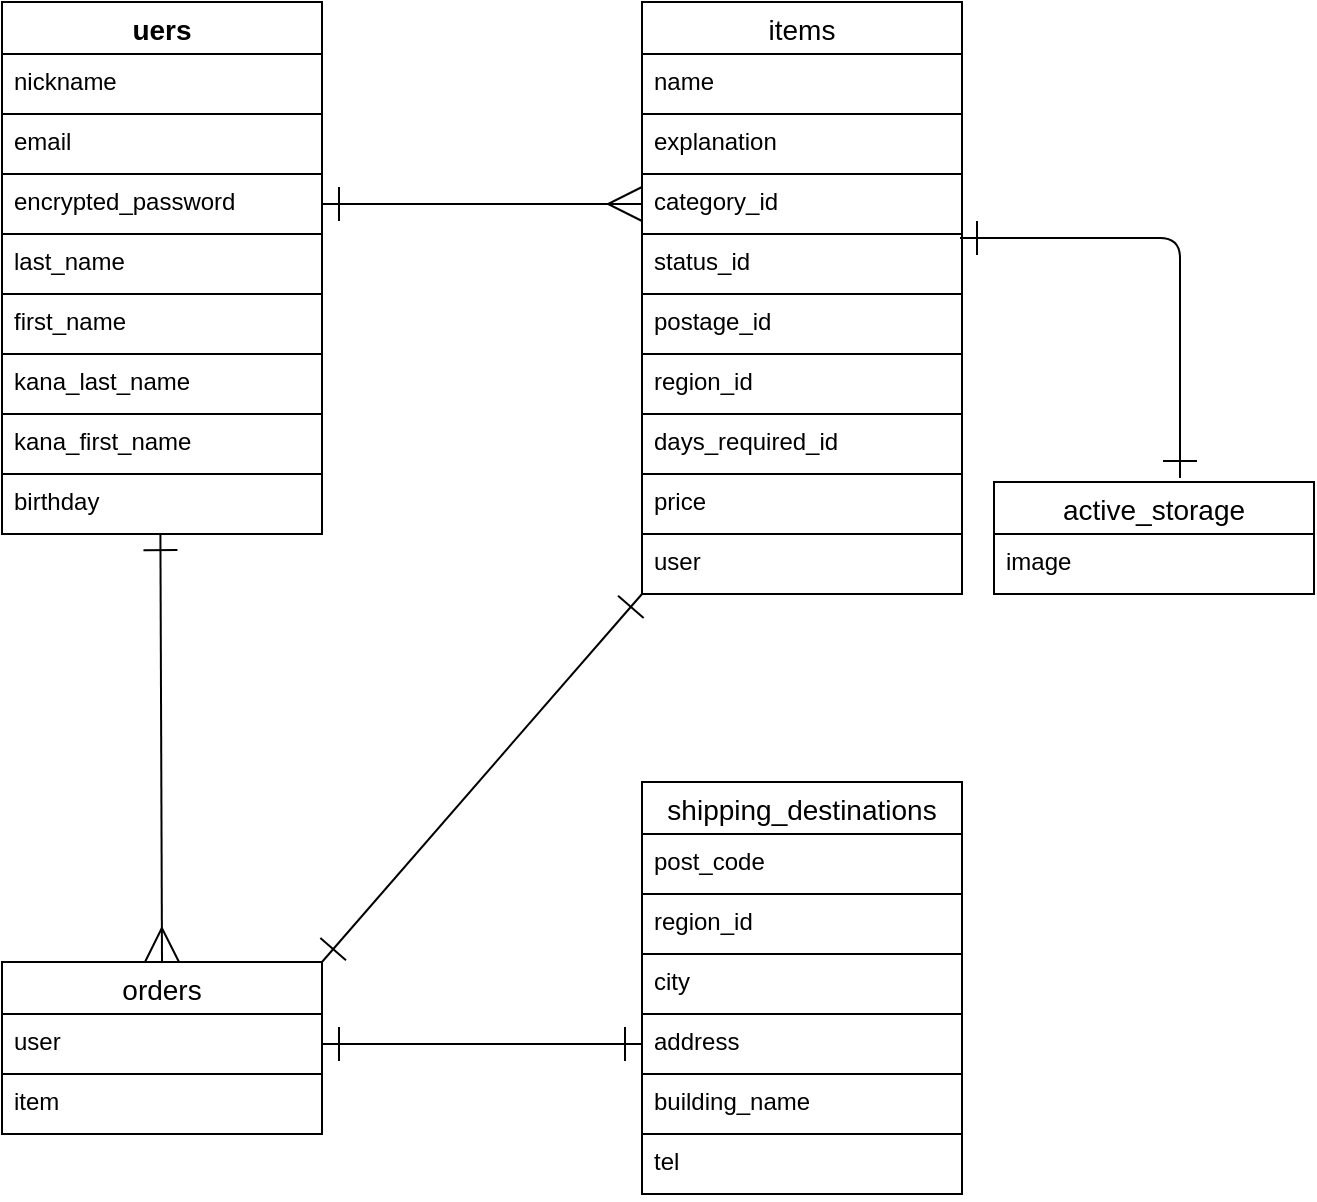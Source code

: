 <mxfile>
    <diagram id="xakIf_HhrHzDTYT9Zyz0" name="ページ1">
        <mxGraphModel dx="910" dy="650" grid="1" gridSize="10" guides="1" tooltips="1" connect="1" arrows="1" fold="1" page="1" pageScale="1" pageWidth="827" pageHeight="1169" background="#ffffff" math="0" shadow="0">
            <root>
                <mxCell id="0"/>
                <mxCell id="1" parent="0"/>
                <mxCell id="54" value="uers" style="swimlane;fontStyle=1;childLayout=stackLayout;horizontal=1;startSize=26;horizontalStack=0;resizeParent=1;resizeParentMax=0;resizeLast=0;collapsible=1;marginBottom=0;align=center;fontSize=14;fontColor=#000000;labelBackgroundColor=#FFFFFF;strokeColor=#000000;" parent="1" vertex="1">
                    <mxGeometry x="121" y="82" width="160" height="266" as="geometry">
                        <mxRectangle x="40" y="60" width="60" height="26" as="alternateBounds"/>
                    </mxGeometry>
                </mxCell>
                <mxCell id="56" value="nickname" style="text;strokeColor=#000000;fillColor=none;spacingLeft=4;spacingRight=4;overflow=hidden;rotatable=0;points=[[0,0.5],[1,0.5]];portConstraint=eastwest;fontSize=12;fontColor=#000000;labelBackgroundColor=#FFFFFF;" parent="54" vertex="1">
                    <mxGeometry y="26" width="160" height="30" as="geometry"/>
                </mxCell>
                <mxCell id="55" value="email" style="text;strokeColor=#000000;fillColor=none;spacingLeft=4;spacingRight=4;overflow=hidden;rotatable=0;points=[[0,0.5],[1,0.5]];portConstraint=eastwest;fontSize=12;fontColor=#000000;labelBackgroundColor=#FFFFFF;" parent="54" vertex="1">
                    <mxGeometry y="56" width="160" height="30" as="geometry"/>
                </mxCell>
                <mxCell id="57" value="encrypted_password" style="text;strokeColor=#000000;fillColor=none;spacingLeft=4;spacingRight=4;overflow=hidden;rotatable=0;points=[[0,0.5],[1,0.5]];portConstraint=eastwest;fontSize=12;fontColor=#000000;labelBackgroundColor=#FFFFFF;" parent="54" vertex="1">
                    <mxGeometry y="86" width="160" height="30" as="geometry"/>
                </mxCell>
                <mxCell id="97" value="last_name" style="text;spacingLeft=4;spacingRight=4;overflow=hidden;rotatable=0;points=[[0,0.5],[1,0.5]];portConstraint=eastwest;fontSize=12;fontColor=#000000;labelBackgroundColor=#FFFFFF;strokeColor=#000000;" parent="54" vertex="1">
                    <mxGeometry y="116" width="160" height="30" as="geometry"/>
                </mxCell>
                <mxCell id="99" value="first_name" style="text;strokeColor=#000000;fillColor=none;spacingLeft=4;spacingRight=4;overflow=hidden;rotatable=0;points=[[0,0.5],[1,0.5]];portConstraint=eastwest;fontSize=12;fontColor=#000000;labelBackgroundColor=#FFFFFF;" parent="54" vertex="1">
                    <mxGeometry y="146" width="160" height="30" as="geometry"/>
                </mxCell>
                <mxCell id="100" value="kana_last_name" style="text;strokeColor=#000000;fillColor=none;spacingLeft=4;spacingRight=4;overflow=hidden;rotatable=0;points=[[0,0.5],[1,0.5]];portConstraint=eastwest;fontSize=12;fontColor=#000000;labelBackgroundColor=#FFFFFF;" parent="54" vertex="1">
                    <mxGeometry y="176" width="160" height="30" as="geometry"/>
                </mxCell>
                <mxCell id="101" value="kana_first_name" style="text;strokeColor=#000000;fillColor=none;spacingLeft=4;spacingRight=4;overflow=hidden;rotatable=0;points=[[0,0.5],[1,0.5]];portConstraint=eastwest;fontSize=12;fontColor=#000000;labelBackgroundColor=#FFFFFF;" parent="54" vertex="1">
                    <mxGeometry y="206" width="160" height="30" as="geometry"/>
                </mxCell>
                <mxCell id="105" value="birthday" style="text;strokeColor=#000000;fillColor=none;spacingLeft=4;spacingRight=4;overflow=hidden;rotatable=0;points=[[0,0.5],[1,0.5]];portConstraint=eastwest;fontSize=12;fontColor=#000000;labelBackgroundColor=#FFFFFF;" parent="54" vertex="1">
                    <mxGeometry y="236" width="160" height="30" as="geometry"/>
                </mxCell>
                <mxCell id="71" value="items" style="swimlane;fontStyle=0;childLayout=stackLayout;horizontal=1;startSize=26;horizontalStack=0;resizeParent=1;resizeParentMax=0;resizeLast=0;collapsible=1;marginBottom=0;align=center;fontSize=14;fontColor=#000000;labelBackgroundColor=#FFFFFF;strokeColor=#000000;" parent="1" vertex="1">
                    <mxGeometry x="441" y="82" width="160" height="296" as="geometry"/>
                </mxCell>
                <mxCell id="72" value="name" style="text;strokeColor=#000000;fillColor=none;spacingLeft=4;spacingRight=4;overflow=hidden;rotatable=0;points=[[0,0.5],[1,0.5]];portConstraint=eastwest;fontSize=12;fontColor=#000000;labelBackgroundColor=#FFFFFF;" parent="71" vertex="1">
                    <mxGeometry y="26" width="160" height="30" as="geometry"/>
                </mxCell>
                <mxCell id="73" value="explanation" style="text;strokeColor=#000000;fillColor=none;spacingLeft=4;spacingRight=4;overflow=hidden;rotatable=0;points=[[0,0.5],[1,0.5]];portConstraint=eastwest;fontSize=12;fontColor=#000000;labelBackgroundColor=#FFFFFF;" parent="71" vertex="1">
                    <mxGeometry y="56" width="160" height="30" as="geometry"/>
                </mxCell>
                <mxCell id="74" value="category_id" style="text;strokeColor=#000000;fillColor=none;spacingLeft=4;spacingRight=4;overflow=hidden;rotatable=0;points=[[0,0.5],[1,0.5]];portConstraint=eastwest;fontSize=12;fontColor=#000000;labelBackgroundColor=#FFFFFF;" parent="71" vertex="1">
                    <mxGeometry y="86" width="160" height="30" as="geometry"/>
                </mxCell>
                <mxCell id="106" value="status_id" style="text;strokeColor=#000000;fillColor=none;spacingLeft=4;spacingRight=4;overflow=hidden;rotatable=0;points=[[0,0.5],[1,0.5]];portConstraint=eastwest;fontSize=12;fontColor=#000000;labelBackgroundColor=#FFFFFF;" parent="71" vertex="1">
                    <mxGeometry y="116" width="160" height="30" as="geometry"/>
                </mxCell>
                <mxCell id="107" value="postage_id &#10;" style="text;strokeColor=#000000;fillColor=none;spacingLeft=4;spacingRight=4;overflow=hidden;rotatable=0;points=[[0,0.5],[1,0.5]];portConstraint=eastwest;fontSize=12;fontColor=#000000;labelBackgroundColor=#FFFFFF;" parent="71" vertex="1">
                    <mxGeometry y="146" width="160" height="30" as="geometry"/>
                </mxCell>
                <mxCell id="108" value="region_id" style="text;strokeColor=#000000;fillColor=none;spacingLeft=4;spacingRight=4;overflow=hidden;rotatable=0;points=[[0,0.5],[1,0.5]];portConstraint=eastwest;fontSize=12;fontColor=#000000;labelBackgroundColor=#FFFFFF;" parent="71" vertex="1">
                    <mxGeometry y="176" width="160" height="30" as="geometry"/>
                </mxCell>
                <mxCell id="109" value="days_required_id" style="text;strokeColor=#000000;fillColor=none;spacingLeft=4;spacingRight=4;overflow=hidden;rotatable=0;points=[[0,0.5],[1,0.5]];portConstraint=eastwest;fontSize=12;fontColor=#000000;labelBackgroundColor=#FFFFFF;" parent="71" vertex="1">
                    <mxGeometry y="206" width="160" height="30" as="geometry"/>
                </mxCell>
                <mxCell id="110" value="price" style="text;strokeColor=#000000;fillColor=none;spacingLeft=4;spacingRight=4;overflow=hidden;rotatable=0;points=[[0,0.5],[1,0.5]];portConstraint=eastwest;fontSize=12;fontColor=#000000;labelBackgroundColor=#FFFFFF;" parent="71" vertex="1">
                    <mxGeometry y="236" width="160" height="30" as="geometry"/>
                </mxCell>
                <mxCell id="124" value="user" style="text;strokeColor=#000000;fillColor=none;spacingLeft=4;spacingRight=4;overflow=hidden;rotatable=0;points=[[0,0.5],[1,0.5]];portConstraint=eastwest;fontSize=12;fontColor=#000000;labelBackgroundColor=#FFFFFF;" parent="71" vertex="1">
                    <mxGeometry y="266" width="160" height="30" as="geometry"/>
                </mxCell>
                <mxCell id="131" style="edgeStyle=none;html=1;exitX=0.5;exitY=0;exitDx=0;exitDy=0;entryX=0.495;entryY=0.986;entryDx=0;entryDy=0;entryPerimeter=0;labelBackgroundColor=#FFFFFF;fontColor=#000000;strokeColor=#000000;endArrow=ERone;endFill=0;startArrow=ERmany;startFill=0;endSize=15;startSize=15;" edge="1" parent="1" source="75" target="105">
                    <mxGeometry relative="1" as="geometry"/>
                </mxCell>
                <mxCell id="75" value="orders" style="swimlane;fontStyle=0;childLayout=stackLayout;horizontal=1;startSize=26;horizontalStack=0;resizeParent=1;resizeParentMax=0;resizeLast=0;collapsible=1;marginBottom=0;align=center;fontSize=14;fontColor=#000000;labelBackgroundColor=#FFFFFF;strokeColor=#000000;" parent="1" vertex="1">
                    <mxGeometry x="121" y="562" width="160" height="86" as="geometry"/>
                </mxCell>
                <mxCell id="77" value="user" style="text;strokeColor=#000000;fillColor=none;spacingLeft=4;spacingRight=4;overflow=hidden;rotatable=0;points=[[0,0.5],[1,0.5]];portConstraint=eastwest;fontSize=12;fontColor=#000000;labelBackgroundColor=#FFFFFF;" parent="75" vertex="1">
                    <mxGeometry y="26" width="160" height="30" as="geometry"/>
                </mxCell>
                <mxCell id="78" value="item" style="text;strokeColor=#000000;fillColor=none;spacingLeft=4;spacingRight=4;overflow=hidden;rotatable=0;points=[[0,0.5],[1,0.5]];portConstraint=eastwest;fontSize=12;fontColor=#000000;labelBackgroundColor=#FFFFFF;" parent="75" vertex="1">
                    <mxGeometry y="56" width="160" height="30" as="geometry"/>
                </mxCell>
                <mxCell id="79" value="shipping_destinations" style="swimlane;fontStyle=0;childLayout=stackLayout;horizontal=1;startSize=26;horizontalStack=0;resizeParent=1;resizeParentMax=0;resizeLast=0;collapsible=1;marginBottom=0;align=center;fontSize=14;fontColor=#000000;labelBackgroundColor=#FFFFFF;strokeColor=#000000;" parent="1" vertex="1">
                    <mxGeometry x="441" y="472" width="160" height="206" as="geometry"/>
                </mxCell>
                <mxCell id="80" value="post_code" style="text;strokeColor=#000000;fillColor=none;spacingLeft=4;spacingRight=4;overflow=hidden;rotatable=0;points=[[0,0.5],[1,0.5]];portConstraint=eastwest;fontSize=12;fontColor=#000000;labelBackgroundColor=#FFFFFF;" parent="79" vertex="1">
                    <mxGeometry y="26" width="160" height="30" as="geometry"/>
                </mxCell>
                <mxCell id="81" value="region_id" style="text;strokeColor=#000000;fillColor=none;spacingLeft=4;spacingRight=4;overflow=hidden;rotatable=0;points=[[0,0.5],[1,0.5]];portConstraint=eastwest;fontSize=12;fontColor=#000000;labelBackgroundColor=#FFFFFF;" parent="79" vertex="1">
                    <mxGeometry y="56" width="160" height="30" as="geometry"/>
                </mxCell>
                <mxCell id="82" value="city" style="text;strokeColor=#000000;fillColor=none;spacingLeft=4;spacingRight=4;overflow=hidden;rotatable=0;points=[[0,0.5],[1,0.5]];portConstraint=eastwest;fontSize=12;fontColor=#000000;labelBackgroundColor=#FFFFFF;" parent="79" vertex="1">
                    <mxGeometry y="86" width="160" height="30" as="geometry"/>
                </mxCell>
                <mxCell id="113" value="address" style="text;strokeColor=#000000;fillColor=none;spacingLeft=4;spacingRight=4;overflow=hidden;rotatable=0;points=[[0,0.5],[1,0.5]];portConstraint=eastwest;fontSize=12;fontColor=#000000;labelBackgroundColor=#FFFFFF;" parent="79" vertex="1">
                    <mxGeometry y="116" width="160" height="30" as="geometry"/>
                </mxCell>
                <mxCell id="112" value="building_name" style="text;strokeColor=#000000;fillColor=none;spacingLeft=4;spacingRight=4;overflow=hidden;rotatable=0;points=[[0,0.5],[1,0.5]];portConstraint=eastwest;fontSize=12;fontColor=#000000;labelBackgroundColor=#FFFFFF;" parent="79" vertex="1">
                    <mxGeometry y="146" width="160" height="30" as="geometry"/>
                </mxCell>
                <mxCell id="114" value="tel" style="text;strokeColor=#000000;fillColor=none;spacingLeft=4;spacingRight=4;overflow=hidden;rotatable=0;points=[[0,0.5],[1,0.5]];portConstraint=eastwest;fontSize=12;fontColor=#000000;labelBackgroundColor=#FFFFFF;" parent="79" vertex="1">
                    <mxGeometry y="176" width="160" height="30" as="geometry"/>
                </mxCell>
                <mxCell id="118" style="edgeStyle=none;html=1;exitX=1;exitY=0.5;exitDx=0;exitDy=0;entryX=0;entryY=0.5;entryDx=0;entryDy=0;startArrow=ERone;startFill=0;endArrow=ERmany;endFill=0;strokeWidth=1;sourcePerimeterSpacing=0;endSize=15;startSize=15;fontColor=#000000;labelBackgroundColor=#FFFFFF;strokeColor=#000000;" parent="1" source="57" target="74" edge="1">
                    <mxGeometry relative="1" as="geometry"/>
                </mxCell>
                <mxCell id="119" style="edgeStyle=none;html=1;exitX=0;exitY=1;exitDx=0;exitDy=0;entryX=1;entryY=0;entryDx=0;entryDy=0;startArrow=ERone;startFill=0;endArrow=ERone;endFill=0;strokeWidth=1;endSize=15;startSize=15;fontColor=#000000;labelBackgroundColor=#FFFFFF;strokeColor=#000000;" parent="1" source="71" target="75" edge="1">
                    <mxGeometry relative="1" as="geometry"/>
                </mxCell>
                <mxCell id="129" style="edgeStyle=none;html=1;startArrow=ERone;startFill=0;endArrow=ERone;endFill=0;startSize=15;endSize=15;sourcePerimeterSpacing=0;strokeWidth=1;fontColor=#000000;labelBackgroundColor=#FFFFFF;strokeColor=#000000;" parent="1" edge="1">
                    <mxGeometry relative="1" as="geometry">
                        <mxPoint x="710" y="320" as="sourcePoint"/>
                        <mxPoint x="600" y="200" as="targetPoint"/>
                        <Array as="points">
                            <mxPoint x="710" y="200"/>
                        </Array>
                    </mxGeometry>
                </mxCell>
                <mxCell id="125" value="active_storage" style="swimlane;fontStyle=0;childLayout=stackLayout;horizontal=1;startSize=26;horizontalStack=0;resizeParent=1;resizeParentMax=0;resizeLast=0;collapsible=1;marginBottom=0;align=center;fontSize=14;strokeColor=#000000;labelBackgroundColor=#FFFFFF;fontColor=#000000;" parent="1" vertex="1">
                    <mxGeometry x="617" y="322" width="160" height="56" as="geometry"/>
                </mxCell>
                <mxCell id="126" value="image" style="text;strokeColor=#000000;fillColor=none;spacingLeft=4;spacingRight=4;overflow=hidden;rotatable=0;points=[[0,0.5],[1,0.5]];portConstraint=eastwest;fontSize=12;labelBackgroundColor=#FFFFFF;fontColor=#000000;" parent="125" vertex="1">
                    <mxGeometry y="26" width="160" height="30" as="geometry"/>
                </mxCell>
                <mxCell id="132" style="edgeStyle=none;html=1;exitX=1;exitY=0.5;exitDx=0;exitDy=0;labelBackgroundColor=#FFFFFF;fontColor=#000000;startArrow=ERone;startFill=0;endArrow=ERone;endFill=0;startSize=15;endSize=15;strokeColor=#000000;" edge="1" parent="1" source="77" target="113">
                    <mxGeometry relative="1" as="geometry"/>
                </mxCell>
            </root>
        </mxGraphModel>
    </diagram>
</mxfile>